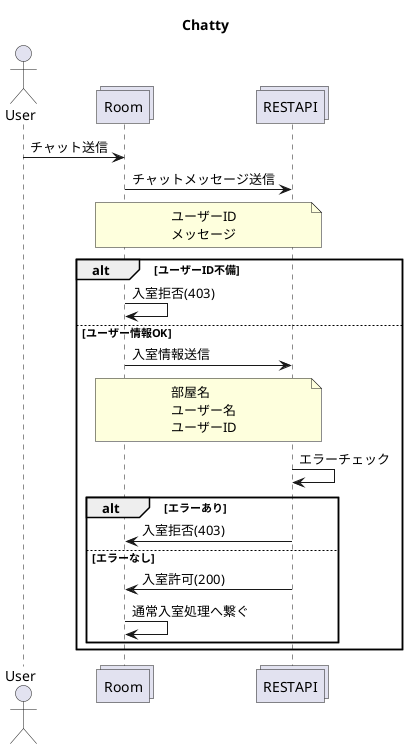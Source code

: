 @startuml ""

title Chatty

actor User
collections Room
collections RESTAPI

User->Room: チャット送信
Room->RESTAPI: チャットメッセージ送信
note over Room, RESTAPI
    ユーザーID
    メッセージ
end note
alt ユーザーID不備
Room->Room: 入室拒否(403)
else ユーザー情報OK
    Room->RESTAPI: 入室情報送信
    note over Room, RESTAPI
        部屋名
        ユーザー名
        ユーザーID
    end note
    RESTAPI->RESTAPI: エラーチェック
    alt エラーあり
        RESTAPI->Room: 入室拒否(403)
    else エラーなし
        RESTAPI->Room: 入室許可(200)
        Room->Room: 通常入室処理へ繋ぐ
    end
end




@enduml